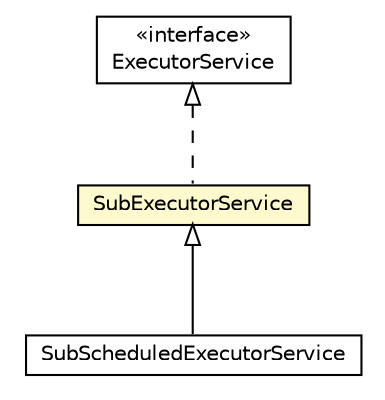 #!/usr/local/bin/dot
#
# Class diagram 
# Generated by UMLGraph version R5_6-24-gf6e263 (http://www.umlgraph.org/)
#

digraph G {
	edge [fontname="Helvetica",fontsize=10,labelfontname="Helvetica",labelfontsize=10];
	node [fontname="Helvetica",fontsize=10,shape=plaintext];
	nodesep=0.25;
	ranksep=0.5;
	// com.orientechnologies.common.concur.executors.SubScheduledExecutorService
	c4535839 [label=<<table title="com.orientechnologies.common.concur.executors.SubScheduledExecutorService" border="0" cellborder="1" cellspacing="0" cellpadding="2" port="p" href="./SubScheduledExecutorService.html">
		<tr><td><table border="0" cellspacing="0" cellpadding="1">
<tr><td align="center" balign="center"> SubScheduledExecutorService </td></tr>
		</table></td></tr>
		</table>>, URL="./SubScheduledExecutorService.html", fontname="Helvetica", fontcolor="black", fontsize=10.0];
	// com.orientechnologies.common.concur.executors.SubExecutorService
	c4535843 [label=<<table title="com.orientechnologies.common.concur.executors.SubExecutorService" border="0" cellborder="1" cellspacing="0" cellpadding="2" port="p" bgcolor="lemonChiffon" href="./SubExecutorService.html">
		<tr><td><table border="0" cellspacing="0" cellpadding="1">
<tr><td align="center" balign="center"> SubExecutorService </td></tr>
		</table></td></tr>
		</table>>, URL="./SubExecutorService.html", fontname="Helvetica", fontcolor="black", fontsize=10.0];
	//com.orientechnologies.common.concur.executors.SubScheduledExecutorService extends com.orientechnologies.common.concur.executors.SubExecutorService
	c4535843:p -> c4535839:p [dir=back,arrowtail=empty];
	//com.orientechnologies.common.concur.executors.SubExecutorService implements java.util.concurrent.ExecutorService
	c4537848:p -> c4535843:p [dir=back,arrowtail=empty,style=dashed];
	// java.util.concurrent.ExecutorService
	c4537848 [label=<<table title="java.util.concurrent.ExecutorService" border="0" cellborder="1" cellspacing="0" cellpadding="2" port="p" href="http://java.sun.com/j2se/1.4.2/docs/api/java/util/concurrent/ExecutorService.html">
		<tr><td><table border="0" cellspacing="0" cellpadding="1">
<tr><td align="center" balign="center"> &#171;interface&#187; </td></tr>
<tr><td align="center" balign="center"> ExecutorService </td></tr>
		</table></td></tr>
		</table>>, URL="http://java.sun.com/j2se/1.4.2/docs/api/java/util/concurrent/ExecutorService.html", fontname="Helvetica", fontcolor="black", fontsize=10.0];
}

